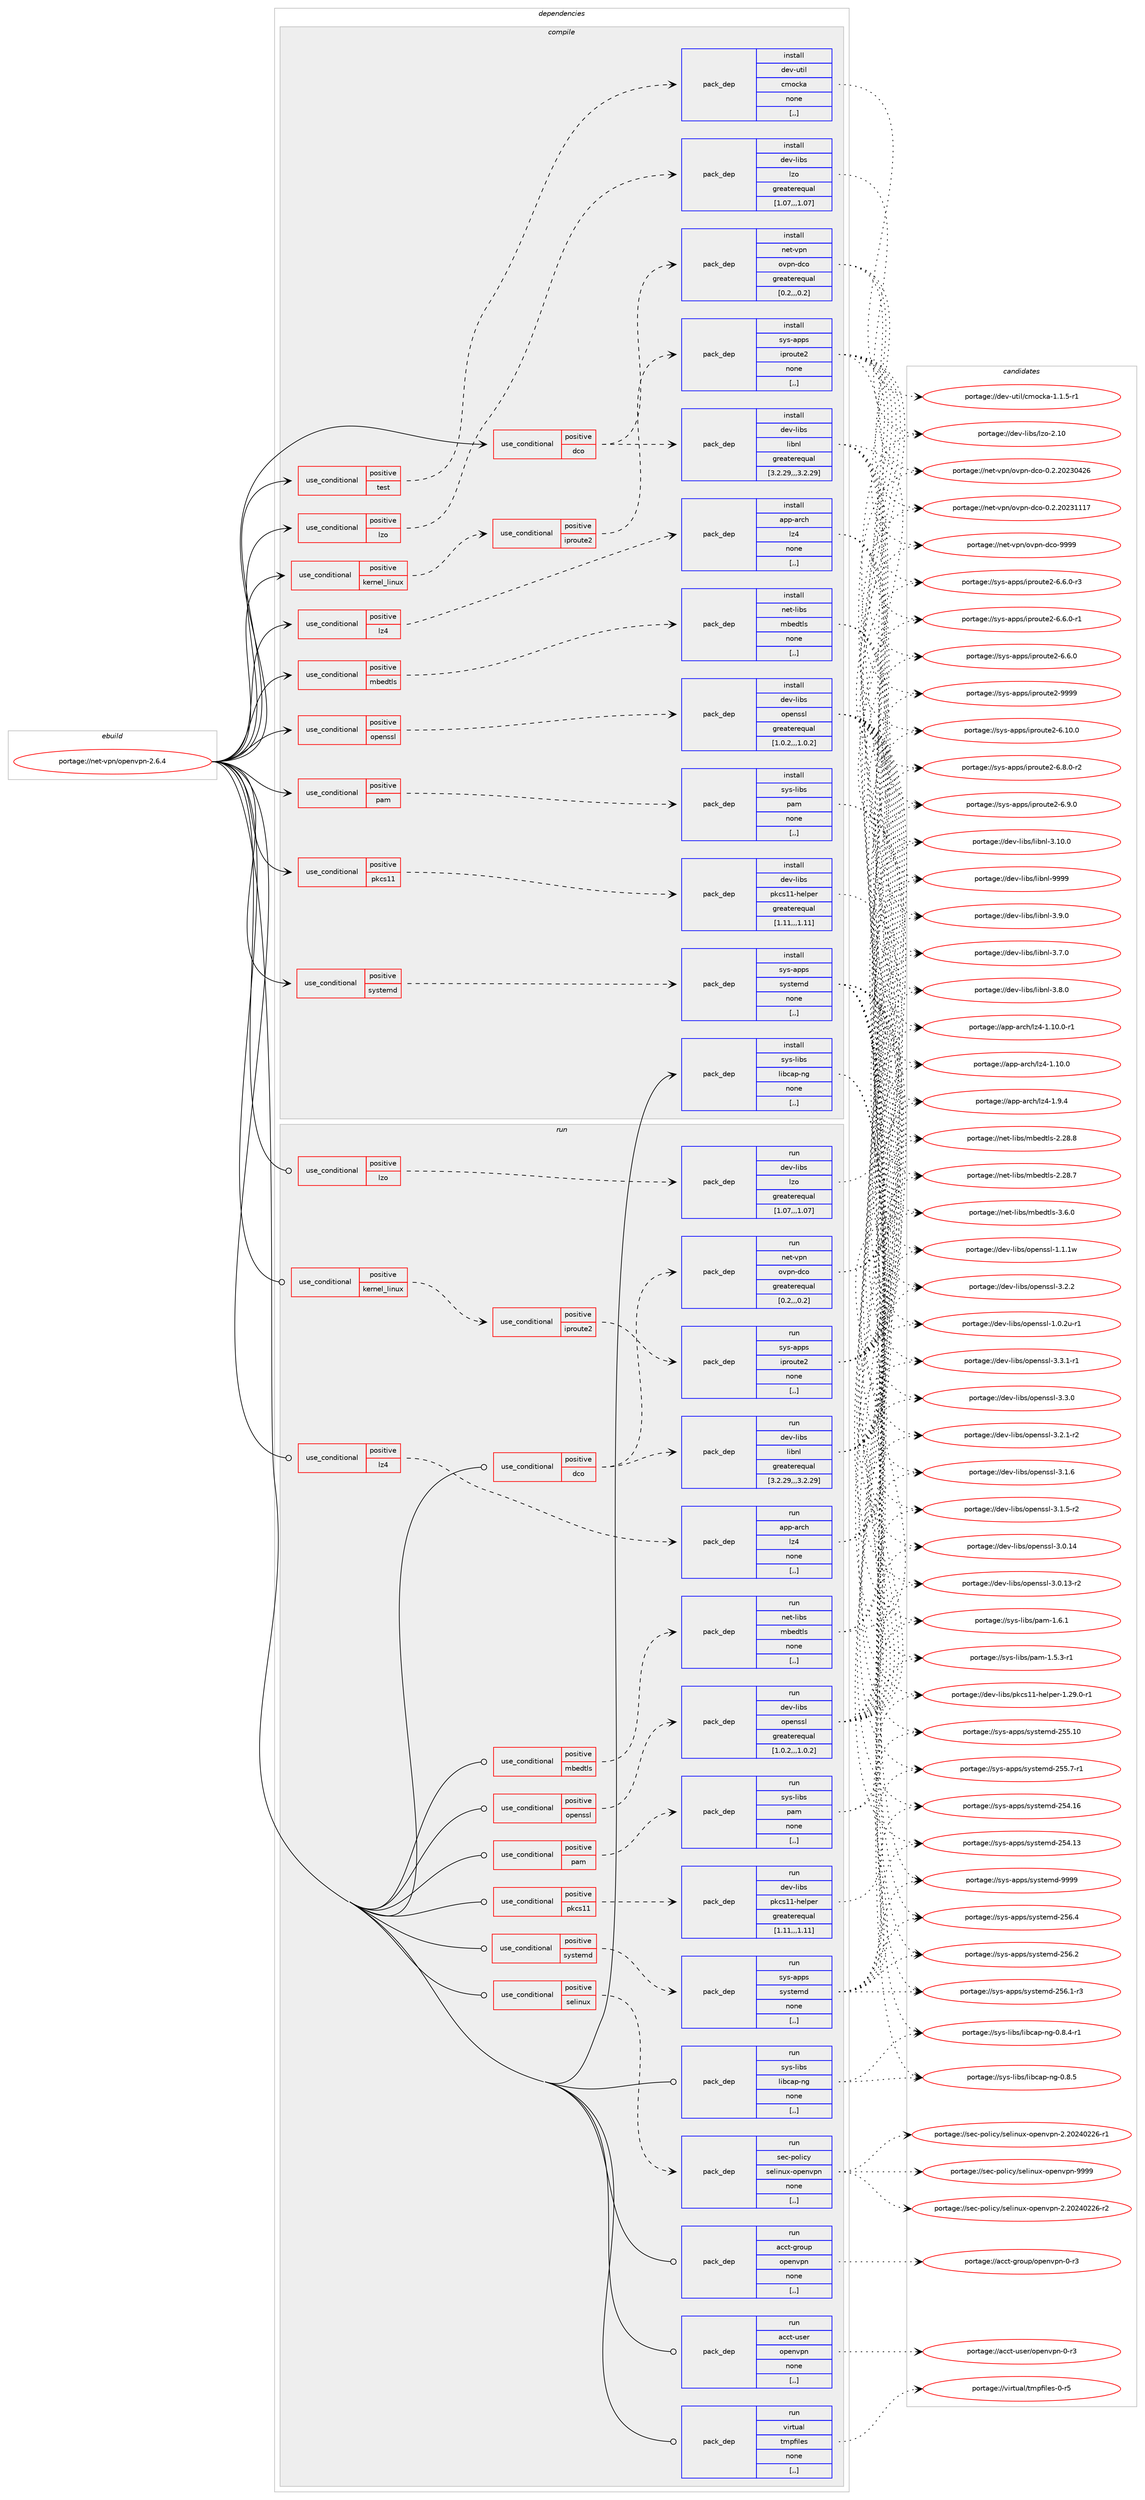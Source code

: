 digraph prolog {

# *************
# Graph options
# *************

newrank=true;
concentrate=true;
compound=true;
graph [rankdir=LR,fontname=Helvetica,fontsize=10,ranksep=1.5];#, ranksep=2.5, nodesep=0.2];
edge  [arrowhead=vee];
node  [fontname=Helvetica,fontsize=10];

# **********
# The ebuild
# **********

subgraph cluster_leftcol {
color=gray;
label=<<i>ebuild</i>>;
id [label="portage://net-vpn/openvpn-2.6.4", color=red, width=4, href="../net-vpn/openvpn-2.6.4.svg"];
}

# ****************
# The dependencies
# ****************

subgraph cluster_midcol {
color=gray;
label=<<i>dependencies</i>>;
subgraph cluster_compile {
fillcolor="#eeeeee";
style=filled;
label=<<i>compile</i>>;
subgraph cond102200 {
dependency386648 [label=<<TABLE BORDER="0" CELLBORDER="1" CELLSPACING="0" CELLPADDING="4"><TR><TD ROWSPAN="3" CELLPADDING="10">use_conditional</TD></TR><TR><TD>positive</TD></TR><TR><TD>dco</TD></TR></TABLE>>, shape=none, color=red];
subgraph pack281674 {
dependency386649 [label=<<TABLE BORDER="0" CELLBORDER="1" CELLSPACING="0" CELLPADDING="4" WIDTH="220"><TR><TD ROWSPAN="6" CELLPADDING="30">pack_dep</TD></TR><TR><TD WIDTH="110">install</TD></TR><TR><TD>net-vpn</TD></TR><TR><TD>ovpn-dco</TD></TR><TR><TD>greaterequal</TD></TR><TR><TD>[0.2,,,0.2]</TD></TR></TABLE>>, shape=none, color=blue];
}
dependency386648:e -> dependency386649:w [weight=20,style="dashed",arrowhead="vee"];
subgraph pack281675 {
dependency386650 [label=<<TABLE BORDER="0" CELLBORDER="1" CELLSPACING="0" CELLPADDING="4" WIDTH="220"><TR><TD ROWSPAN="6" CELLPADDING="30">pack_dep</TD></TR><TR><TD WIDTH="110">install</TD></TR><TR><TD>dev-libs</TD></TR><TR><TD>libnl</TD></TR><TR><TD>greaterequal</TD></TR><TR><TD>[3.2.29,,,3.2.29]</TD></TR></TABLE>>, shape=none, color=blue];
}
dependency386648:e -> dependency386650:w [weight=20,style="dashed",arrowhead="vee"];
}
id:e -> dependency386648:w [weight=20,style="solid",arrowhead="vee"];
subgraph cond102201 {
dependency386651 [label=<<TABLE BORDER="0" CELLBORDER="1" CELLSPACING="0" CELLPADDING="4"><TR><TD ROWSPAN="3" CELLPADDING="10">use_conditional</TD></TR><TR><TD>positive</TD></TR><TR><TD>kernel_linux</TD></TR></TABLE>>, shape=none, color=red];
subgraph cond102202 {
dependency386652 [label=<<TABLE BORDER="0" CELLBORDER="1" CELLSPACING="0" CELLPADDING="4"><TR><TD ROWSPAN="3" CELLPADDING="10">use_conditional</TD></TR><TR><TD>positive</TD></TR><TR><TD>iproute2</TD></TR></TABLE>>, shape=none, color=red];
subgraph pack281676 {
dependency386653 [label=<<TABLE BORDER="0" CELLBORDER="1" CELLSPACING="0" CELLPADDING="4" WIDTH="220"><TR><TD ROWSPAN="6" CELLPADDING="30">pack_dep</TD></TR><TR><TD WIDTH="110">install</TD></TR><TR><TD>sys-apps</TD></TR><TR><TD>iproute2</TD></TR><TR><TD>none</TD></TR><TR><TD>[,,]</TD></TR></TABLE>>, shape=none, color=blue];
}
dependency386652:e -> dependency386653:w [weight=20,style="dashed",arrowhead="vee"];
}
dependency386651:e -> dependency386652:w [weight=20,style="dashed",arrowhead="vee"];
}
id:e -> dependency386651:w [weight=20,style="solid",arrowhead="vee"];
subgraph cond102203 {
dependency386654 [label=<<TABLE BORDER="0" CELLBORDER="1" CELLSPACING="0" CELLPADDING="4"><TR><TD ROWSPAN="3" CELLPADDING="10">use_conditional</TD></TR><TR><TD>positive</TD></TR><TR><TD>lz4</TD></TR></TABLE>>, shape=none, color=red];
subgraph pack281677 {
dependency386655 [label=<<TABLE BORDER="0" CELLBORDER="1" CELLSPACING="0" CELLPADDING="4" WIDTH="220"><TR><TD ROWSPAN="6" CELLPADDING="30">pack_dep</TD></TR><TR><TD WIDTH="110">install</TD></TR><TR><TD>app-arch</TD></TR><TR><TD>lz4</TD></TR><TR><TD>none</TD></TR><TR><TD>[,,]</TD></TR></TABLE>>, shape=none, color=blue];
}
dependency386654:e -> dependency386655:w [weight=20,style="dashed",arrowhead="vee"];
}
id:e -> dependency386654:w [weight=20,style="solid",arrowhead="vee"];
subgraph cond102204 {
dependency386656 [label=<<TABLE BORDER="0" CELLBORDER="1" CELLSPACING="0" CELLPADDING="4"><TR><TD ROWSPAN="3" CELLPADDING="10">use_conditional</TD></TR><TR><TD>positive</TD></TR><TR><TD>lzo</TD></TR></TABLE>>, shape=none, color=red];
subgraph pack281678 {
dependency386657 [label=<<TABLE BORDER="0" CELLBORDER="1" CELLSPACING="0" CELLPADDING="4" WIDTH="220"><TR><TD ROWSPAN="6" CELLPADDING="30">pack_dep</TD></TR><TR><TD WIDTH="110">install</TD></TR><TR><TD>dev-libs</TD></TR><TR><TD>lzo</TD></TR><TR><TD>greaterequal</TD></TR><TR><TD>[1.07,,,1.07]</TD></TR></TABLE>>, shape=none, color=blue];
}
dependency386656:e -> dependency386657:w [weight=20,style="dashed",arrowhead="vee"];
}
id:e -> dependency386656:w [weight=20,style="solid",arrowhead="vee"];
subgraph cond102205 {
dependency386658 [label=<<TABLE BORDER="0" CELLBORDER="1" CELLSPACING="0" CELLPADDING="4"><TR><TD ROWSPAN="3" CELLPADDING="10">use_conditional</TD></TR><TR><TD>positive</TD></TR><TR><TD>mbedtls</TD></TR></TABLE>>, shape=none, color=red];
subgraph pack281679 {
dependency386659 [label=<<TABLE BORDER="0" CELLBORDER="1" CELLSPACING="0" CELLPADDING="4" WIDTH="220"><TR><TD ROWSPAN="6" CELLPADDING="30">pack_dep</TD></TR><TR><TD WIDTH="110">install</TD></TR><TR><TD>net-libs</TD></TR><TR><TD>mbedtls</TD></TR><TR><TD>none</TD></TR><TR><TD>[,,]</TD></TR></TABLE>>, shape=none, color=blue];
}
dependency386658:e -> dependency386659:w [weight=20,style="dashed",arrowhead="vee"];
}
id:e -> dependency386658:w [weight=20,style="solid",arrowhead="vee"];
subgraph cond102206 {
dependency386660 [label=<<TABLE BORDER="0" CELLBORDER="1" CELLSPACING="0" CELLPADDING="4"><TR><TD ROWSPAN="3" CELLPADDING="10">use_conditional</TD></TR><TR><TD>positive</TD></TR><TR><TD>openssl</TD></TR></TABLE>>, shape=none, color=red];
subgraph pack281680 {
dependency386661 [label=<<TABLE BORDER="0" CELLBORDER="1" CELLSPACING="0" CELLPADDING="4" WIDTH="220"><TR><TD ROWSPAN="6" CELLPADDING="30">pack_dep</TD></TR><TR><TD WIDTH="110">install</TD></TR><TR><TD>dev-libs</TD></TR><TR><TD>openssl</TD></TR><TR><TD>greaterequal</TD></TR><TR><TD>[1.0.2,,,1.0.2]</TD></TR></TABLE>>, shape=none, color=blue];
}
dependency386660:e -> dependency386661:w [weight=20,style="dashed",arrowhead="vee"];
}
id:e -> dependency386660:w [weight=20,style="solid",arrowhead="vee"];
subgraph cond102207 {
dependency386662 [label=<<TABLE BORDER="0" CELLBORDER="1" CELLSPACING="0" CELLPADDING="4"><TR><TD ROWSPAN="3" CELLPADDING="10">use_conditional</TD></TR><TR><TD>positive</TD></TR><TR><TD>pam</TD></TR></TABLE>>, shape=none, color=red];
subgraph pack281681 {
dependency386663 [label=<<TABLE BORDER="0" CELLBORDER="1" CELLSPACING="0" CELLPADDING="4" WIDTH="220"><TR><TD ROWSPAN="6" CELLPADDING="30">pack_dep</TD></TR><TR><TD WIDTH="110">install</TD></TR><TR><TD>sys-libs</TD></TR><TR><TD>pam</TD></TR><TR><TD>none</TD></TR><TR><TD>[,,]</TD></TR></TABLE>>, shape=none, color=blue];
}
dependency386662:e -> dependency386663:w [weight=20,style="dashed",arrowhead="vee"];
}
id:e -> dependency386662:w [weight=20,style="solid",arrowhead="vee"];
subgraph cond102208 {
dependency386664 [label=<<TABLE BORDER="0" CELLBORDER="1" CELLSPACING="0" CELLPADDING="4"><TR><TD ROWSPAN="3" CELLPADDING="10">use_conditional</TD></TR><TR><TD>positive</TD></TR><TR><TD>pkcs11</TD></TR></TABLE>>, shape=none, color=red];
subgraph pack281682 {
dependency386665 [label=<<TABLE BORDER="0" CELLBORDER="1" CELLSPACING="0" CELLPADDING="4" WIDTH="220"><TR><TD ROWSPAN="6" CELLPADDING="30">pack_dep</TD></TR><TR><TD WIDTH="110">install</TD></TR><TR><TD>dev-libs</TD></TR><TR><TD>pkcs11-helper</TD></TR><TR><TD>greaterequal</TD></TR><TR><TD>[1.11,,,1.11]</TD></TR></TABLE>>, shape=none, color=blue];
}
dependency386664:e -> dependency386665:w [weight=20,style="dashed",arrowhead="vee"];
}
id:e -> dependency386664:w [weight=20,style="solid",arrowhead="vee"];
subgraph cond102209 {
dependency386666 [label=<<TABLE BORDER="0" CELLBORDER="1" CELLSPACING="0" CELLPADDING="4"><TR><TD ROWSPAN="3" CELLPADDING="10">use_conditional</TD></TR><TR><TD>positive</TD></TR><TR><TD>systemd</TD></TR></TABLE>>, shape=none, color=red];
subgraph pack281683 {
dependency386667 [label=<<TABLE BORDER="0" CELLBORDER="1" CELLSPACING="0" CELLPADDING="4" WIDTH="220"><TR><TD ROWSPAN="6" CELLPADDING="30">pack_dep</TD></TR><TR><TD WIDTH="110">install</TD></TR><TR><TD>sys-apps</TD></TR><TR><TD>systemd</TD></TR><TR><TD>none</TD></TR><TR><TD>[,,]</TD></TR></TABLE>>, shape=none, color=blue];
}
dependency386666:e -> dependency386667:w [weight=20,style="dashed",arrowhead="vee"];
}
id:e -> dependency386666:w [weight=20,style="solid",arrowhead="vee"];
subgraph cond102210 {
dependency386668 [label=<<TABLE BORDER="0" CELLBORDER="1" CELLSPACING="0" CELLPADDING="4"><TR><TD ROWSPAN="3" CELLPADDING="10">use_conditional</TD></TR><TR><TD>positive</TD></TR><TR><TD>test</TD></TR></TABLE>>, shape=none, color=red];
subgraph pack281684 {
dependency386669 [label=<<TABLE BORDER="0" CELLBORDER="1" CELLSPACING="0" CELLPADDING="4" WIDTH="220"><TR><TD ROWSPAN="6" CELLPADDING="30">pack_dep</TD></TR><TR><TD WIDTH="110">install</TD></TR><TR><TD>dev-util</TD></TR><TR><TD>cmocka</TD></TR><TR><TD>none</TD></TR><TR><TD>[,,]</TD></TR></TABLE>>, shape=none, color=blue];
}
dependency386668:e -> dependency386669:w [weight=20,style="dashed",arrowhead="vee"];
}
id:e -> dependency386668:w [weight=20,style="solid",arrowhead="vee"];
subgraph pack281685 {
dependency386670 [label=<<TABLE BORDER="0" CELLBORDER="1" CELLSPACING="0" CELLPADDING="4" WIDTH="220"><TR><TD ROWSPAN="6" CELLPADDING="30">pack_dep</TD></TR><TR><TD WIDTH="110">install</TD></TR><TR><TD>sys-libs</TD></TR><TR><TD>libcap-ng</TD></TR><TR><TD>none</TD></TR><TR><TD>[,,]</TD></TR></TABLE>>, shape=none, color=blue];
}
id:e -> dependency386670:w [weight=20,style="solid",arrowhead="vee"];
}
subgraph cluster_compileandrun {
fillcolor="#eeeeee";
style=filled;
label=<<i>compile and run</i>>;
}
subgraph cluster_run {
fillcolor="#eeeeee";
style=filled;
label=<<i>run</i>>;
subgraph cond102211 {
dependency386671 [label=<<TABLE BORDER="0" CELLBORDER="1" CELLSPACING="0" CELLPADDING="4"><TR><TD ROWSPAN="3" CELLPADDING="10">use_conditional</TD></TR><TR><TD>positive</TD></TR><TR><TD>dco</TD></TR></TABLE>>, shape=none, color=red];
subgraph pack281686 {
dependency386672 [label=<<TABLE BORDER="0" CELLBORDER="1" CELLSPACING="0" CELLPADDING="4" WIDTH="220"><TR><TD ROWSPAN="6" CELLPADDING="30">pack_dep</TD></TR><TR><TD WIDTH="110">run</TD></TR><TR><TD>net-vpn</TD></TR><TR><TD>ovpn-dco</TD></TR><TR><TD>greaterequal</TD></TR><TR><TD>[0.2,,,0.2]</TD></TR></TABLE>>, shape=none, color=blue];
}
dependency386671:e -> dependency386672:w [weight=20,style="dashed",arrowhead="vee"];
subgraph pack281687 {
dependency386673 [label=<<TABLE BORDER="0" CELLBORDER="1" CELLSPACING="0" CELLPADDING="4" WIDTH="220"><TR><TD ROWSPAN="6" CELLPADDING="30">pack_dep</TD></TR><TR><TD WIDTH="110">run</TD></TR><TR><TD>dev-libs</TD></TR><TR><TD>libnl</TD></TR><TR><TD>greaterequal</TD></TR><TR><TD>[3.2.29,,,3.2.29]</TD></TR></TABLE>>, shape=none, color=blue];
}
dependency386671:e -> dependency386673:w [weight=20,style="dashed",arrowhead="vee"];
}
id:e -> dependency386671:w [weight=20,style="solid",arrowhead="odot"];
subgraph cond102212 {
dependency386674 [label=<<TABLE BORDER="0" CELLBORDER="1" CELLSPACING="0" CELLPADDING="4"><TR><TD ROWSPAN="3" CELLPADDING="10">use_conditional</TD></TR><TR><TD>positive</TD></TR><TR><TD>kernel_linux</TD></TR></TABLE>>, shape=none, color=red];
subgraph cond102213 {
dependency386675 [label=<<TABLE BORDER="0" CELLBORDER="1" CELLSPACING="0" CELLPADDING="4"><TR><TD ROWSPAN="3" CELLPADDING="10">use_conditional</TD></TR><TR><TD>positive</TD></TR><TR><TD>iproute2</TD></TR></TABLE>>, shape=none, color=red];
subgraph pack281688 {
dependency386676 [label=<<TABLE BORDER="0" CELLBORDER="1" CELLSPACING="0" CELLPADDING="4" WIDTH="220"><TR><TD ROWSPAN="6" CELLPADDING="30">pack_dep</TD></TR><TR><TD WIDTH="110">run</TD></TR><TR><TD>sys-apps</TD></TR><TR><TD>iproute2</TD></TR><TR><TD>none</TD></TR><TR><TD>[,,]</TD></TR></TABLE>>, shape=none, color=blue];
}
dependency386675:e -> dependency386676:w [weight=20,style="dashed",arrowhead="vee"];
}
dependency386674:e -> dependency386675:w [weight=20,style="dashed",arrowhead="vee"];
}
id:e -> dependency386674:w [weight=20,style="solid",arrowhead="odot"];
subgraph cond102214 {
dependency386677 [label=<<TABLE BORDER="0" CELLBORDER="1" CELLSPACING="0" CELLPADDING="4"><TR><TD ROWSPAN="3" CELLPADDING="10">use_conditional</TD></TR><TR><TD>positive</TD></TR><TR><TD>lz4</TD></TR></TABLE>>, shape=none, color=red];
subgraph pack281689 {
dependency386678 [label=<<TABLE BORDER="0" CELLBORDER="1" CELLSPACING="0" CELLPADDING="4" WIDTH="220"><TR><TD ROWSPAN="6" CELLPADDING="30">pack_dep</TD></TR><TR><TD WIDTH="110">run</TD></TR><TR><TD>app-arch</TD></TR><TR><TD>lz4</TD></TR><TR><TD>none</TD></TR><TR><TD>[,,]</TD></TR></TABLE>>, shape=none, color=blue];
}
dependency386677:e -> dependency386678:w [weight=20,style="dashed",arrowhead="vee"];
}
id:e -> dependency386677:w [weight=20,style="solid",arrowhead="odot"];
subgraph cond102215 {
dependency386679 [label=<<TABLE BORDER="0" CELLBORDER="1" CELLSPACING="0" CELLPADDING="4"><TR><TD ROWSPAN="3" CELLPADDING="10">use_conditional</TD></TR><TR><TD>positive</TD></TR><TR><TD>lzo</TD></TR></TABLE>>, shape=none, color=red];
subgraph pack281690 {
dependency386680 [label=<<TABLE BORDER="0" CELLBORDER="1" CELLSPACING="0" CELLPADDING="4" WIDTH="220"><TR><TD ROWSPAN="6" CELLPADDING="30">pack_dep</TD></TR><TR><TD WIDTH="110">run</TD></TR><TR><TD>dev-libs</TD></TR><TR><TD>lzo</TD></TR><TR><TD>greaterequal</TD></TR><TR><TD>[1.07,,,1.07]</TD></TR></TABLE>>, shape=none, color=blue];
}
dependency386679:e -> dependency386680:w [weight=20,style="dashed",arrowhead="vee"];
}
id:e -> dependency386679:w [weight=20,style="solid",arrowhead="odot"];
subgraph cond102216 {
dependency386681 [label=<<TABLE BORDER="0" CELLBORDER="1" CELLSPACING="0" CELLPADDING="4"><TR><TD ROWSPAN="3" CELLPADDING="10">use_conditional</TD></TR><TR><TD>positive</TD></TR><TR><TD>mbedtls</TD></TR></TABLE>>, shape=none, color=red];
subgraph pack281691 {
dependency386682 [label=<<TABLE BORDER="0" CELLBORDER="1" CELLSPACING="0" CELLPADDING="4" WIDTH="220"><TR><TD ROWSPAN="6" CELLPADDING="30">pack_dep</TD></TR><TR><TD WIDTH="110">run</TD></TR><TR><TD>net-libs</TD></TR><TR><TD>mbedtls</TD></TR><TR><TD>none</TD></TR><TR><TD>[,,]</TD></TR></TABLE>>, shape=none, color=blue];
}
dependency386681:e -> dependency386682:w [weight=20,style="dashed",arrowhead="vee"];
}
id:e -> dependency386681:w [weight=20,style="solid",arrowhead="odot"];
subgraph cond102217 {
dependency386683 [label=<<TABLE BORDER="0" CELLBORDER="1" CELLSPACING="0" CELLPADDING="4"><TR><TD ROWSPAN="3" CELLPADDING="10">use_conditional</TD></TR><TR><TD>positive</TD></TR><TR><TD>openssl</TD></TR></TABLE>>, shape=none, color=red];
subgraph pack281692 {
dependency386684 [label=<<TABLE BORDER="0" CELLBORDER="1" CELLSPACING="0" CELLPADDING="4" WIDTH="220"><TR><TD ROWSPAN="6" CELLPADDING="30">pack_dep</TD></TR><TR><TD WIDTH="110">run</TD></TR><TR><TD>dev-libs</TD></TR><TR><TD>openssl</TD></TR><TR><TD>greaterequal</TD></TR><TR><TD>[1.0.2,,,1.0.2]</TD></TR></TABLE>>, shape=none, color=blue];
}
dependency386683:e -> dependency386684:w [weight=20,style="dashed",arrowhead="vee"];
}
id:e -> dependency386683:w [weight=20,style="solid",arrowhead="odot"];
subgraph cond102218 {
dependency386685 [label=<<TABLE BORDER="0" CELLBORDER="1" CELLSPACING="0" CELLPADDING="4"><TR><TD ROWSPAN="3" CELLPADDING="10">use_conditional</TD></TR><TR><TD>positive</TD></TR><TR><TD>pam</TD></TR></TABLE>>, shape=none, color=red];
subgraph pack281693 {
dependency386686 [label=<<TABLE BORDER="0" CELLBORDER="1" CELLSPACING="0" CELLPADDING="4" WIDTH="220"><TR><TD ROWSPAN="6" CELLPADDING="30">pack_dep</TD></TR><TR><TD WIDTH="110">run</TD></TR><TR><TD>sys-libs</TD></TR><TR><TD>pam</TD></TR><TR><TD>none</TD></TR><TR><TD>[,,]</TD></TR></TABLE>>, shape=none, color=blue];
}
dependency386685:e -> dependency386686:w [weight=20,style="dashed",arrowhead="vee"];
}
id:e -> dependency386685:w [weight=20,style="solid",arrowhead="odot"];
subgraph cond102219 {
dependency386687 [label=<<TABLE BORDER="0" CELLBORDER="1" CELLSPACING="0" CELLPADDING="4"><TR><TD ROWSPAN="3" CELLPADDING="10">use_conditional</TD></TR><TR><TD>positive</TD></TR><TR><TD>pkcs11</TD></TR></TABLE>>, shape=none, color=red];
subgraph pack281694 {
dependency386688 [label=<<TABLE BORDER="0" CELLBORDER="1" CELLSPACING="0" CELLPADDING="4" WIDTH="220"><TR><TD ROWSPAN="6" CELLPADDING="30">pack_dep</TD></TR><TR><TD WIDTH="110">run</TD></TR><TR><TD>dev-libs</TD></TR><TR><TD>pkcs11-helper</TD></TR><TR><TD>greaterequal</TD></TR><TR><TD>[1.11,,,1.11]</TD></TR></TABLE>>, shape=none, color=blue];
}
dependency386687:e -> dependency386688:w [weight=20,style="dashed",arrowhead="vee"];
}
id:e -> dependency386687:w [weight=20,style="solid",arrowhead="odot"];
subgraph cond102220 {
dependency386689 [label=<<TABLE BORDER="0" CELLBORDER="1" CELLSPACING="0" CELLPADDING="4"><TR><TD ROWSPAN="3" CELLPADDING="10">use_conditional</TD></TR><TR><TD>positive</TD></TR><TR><TD>selinux</TD></TR></TABLE>>, shape=none, color=red];
subgraph pack281695 {
dependency386690 [label=<<TABLE BORDER="0" CELLBORDER="1" CELLSPACING="0" CELLPADDING="4" WIDTH="220"><TR><TD ROWSPAN="6" CELLPADDING="30">pack_dep</TD></TR><TR><TD WIDTH="110">run</TD></TR><TR><TD>sec-policy</TD></TR><TR><TD>selinux-openvpn</TD></TR><TR><TD>none</TD></TR><TR><TD>[,,]</TD></TR></TABLE>>, shape=none, color=blue];
}
dependency386689:e -> dependency386690:w [weight=20,style="dashed",arrowhead="vee"];
}
id:e -> dependency386689:w [weight=20,style="solid",arrowhead="odot"];
subgraph cond102221 {
dependency386691 [label=<<TABLE BORDER="0" CELLBORDER="1" CELLSPACING="0" CELLPADDING="4"><TR><TD ROWSPAN="3" CELLPADDING="10">use_conditional</TD></TR><TR><TD>positive</TD></TR><TR><TD>systemd</TD></TR></TABLE>>, shape=none, color=red];
subgraph pack281696 {
dependency386692 [label=<<TABLE BORDER="0" CELLBORDER="1" CELLSPACING="0" CELLPADDING="4" WIDTH="220"><TR><TD ROWSPAN="6" CELLPADDING="30">pack_dep</TD></TR><TR><TD WIDTH="110">run</TD></TR><TR><TD>sys-apps</TD></TR><TR><TD>systemd</TD></TR><TR><TD>none</TD></TR><TR><TD>[,,]</TD></TR></TABLE>>, shape=none, color=blue];
}
dependency386691:e -> dependency386692:w [weight=20,style="dashed",arrowhead="vee"];
}
id:e -> dependency386691:w [weight=20,style="solid",arrowhead="odot"];
subgraph pack281697 {
dependency386693 [label=<<TABLE BORDER="0" CELLBORDER="1" CELLSPACING="0" CELLPADDING="4" WIDTH="220"><TR><TD ROWSPAN="6" CELLPADDING="30">pack_dep</TD></TR><TR><TD WIDTH="110">run</TD></TR><TR><TD>acct-group</TD></TR><TR><TD>openvpn</TD></TR><TR><TD>none</TD></TR><TR><TD>[,,]</TD></TR></TABLE>>, shape=none, color=blue];
}
id:e -> dependency386693:w [weight=20,style="solid",arrowhead="odot"];
subgraph pack281698 {
dependency386694 [label=<<TABLE BORDER="0" CELLBORDER="1" CELLSPACING="0" CELLPADDING="4" WIDTH="220"><TR><TD ROWSPAN="6" CELLPADDING="30">pack_dep</TD></TR><TR><TD WIDTH="110">run</TD></TR><TR><TD>acct-user</TD></TR><TR><TD>openvpn</TD></TR><TR><TD>none</TD></TR><TR><TD>[,,]</TD></TR></TABLE>>, shape=none, color=blue];
}
id:e -> dependency386694:w [weight=20,style="solid",arrowhead="odot"];
subgraph pack281699 {
dependency386695 [label=<<TABLE BORDER="0" CELLBORDER="1" CELLSPACING="0" CELLPADDING="4" WIDTH="220"><TR><TD ROWSPAN="6" CELLPADDING="30">pack_dep</TD></TR><TR><TD WIDTH="110">run</TD></TR><TR><TD>sys-libs</TD></TR><TR><TD>libcap-ng</TD></TR><TR><TD>none</TD></TR><TR><TD>[,,]</TD></TR></TABLE>>, shape=none, color=blue];
}
id:e -> dependency386695:w [weight=20,style="solid",arrowhead="odot"];
subgraph pack281700 {
dependency386696 [label=<<TABLE BORDER="0" CELLBORDER="1" CELLSPACING="0" CELLPADDING="4" WIDTH="220"><TR><TD ROWSPAN="6" CELLPADDING="30">pack_dep</TD></TR><TR><TD WIDTH="110">run</TD></TR><TR><TD>virtual</TD></TR><TR><TD>tmpfiles</TD></TR><TR><TD>none</TD></TR><TR><TD>[,,]</TD></TR></TABLE>>, shape=none, color=blue];
}
id:e -> dependency386696:w [weight=20,style="solid",arrowhead="odot"];
}
}

# **************
# The candidates
# **************

subgraph cluster_choices {
rank=same;
color=gray;
label=<<i>candidates</i>>;

subgraph choice281674 {
color=black;
nodesep=1;
choice110101116451181121104711111811211045100991114557575757 [label="portage://net-vpn/ovpn-dco-9999", color=red, width=4,href="../net-vpn/ovpn-dco-9999.svg"];
choice1101011164511811211047111118112110451009911145484650465048505149494955 [label="portage://net-vpn/ovpn-dco-0.2.20231117", color=red, width=4,href="../net-vpn/ovpn-dco-0.2.20231117.svg"];
choice1101011164511811211047111118112110451009911145484650465048505148525054 [label="portage://net-vpn/ovpn-dco-0.2.20230426", color=red, width=4,href="../net-vpn/ovpn-dco-0.2.20230426.svg"];
dependency386649:e -> choice110101116451181121104711111811211045100991114557575757:w [style=dotted,weight="100"];
dependency386649:e -> choice1101011164511811211047111118112110451009911145484650465048505149494955:w [style=dotted,weight="100"];
dependency386649:e -> choice1101011164511811211047111118112110451009911145484650465048505148525054:w [style=dotted,weight="100"];
}
subgraph choice281675 {
color=black;
nodesep=1;
choice100101118451081059811547108105981101084557575757 [label="portage://dev-libs/libnl-9999", color=red, width=4,href="../dev-libs/libnl-9999.svg"];
choice1001011184510810598115471081059811010845514649484648 [label="portage://dev-libs/libnl-3.10.0", color=red, width=4,href="../dev-libs/libnl-3.10.0.svg"];
choice10010111845108105981154710810598110108455146574648 [label="portage://dev-libs/libnl-3.9.0", color=red, width=4,href="../dev-libs/libnl-3.9.0.svg"];
choice10010111845108105981154710810598110108455146564648 [label="portage://dev-libs/libnl-3.8.0", color=red, width=4,href="../dev-libs/libnl-3.8.0.svg"];
choice10010111845108105981154710810598110108455146554648 [label="portage://dev-libs/libnl-3.7.0", color=red, width=4,href="../dev-libs/libnl-3.7.0.svg"];
dependency386650:e -> choice100101118451081059811547108105981101084557575757:w [style=dotted,weight="100"];
dependency386650:e -> choice1001011184510810598115471081059811010845514649484648:w [style=dotted,weight="100"];
dependency386650:e -> choice10010111845108105981154710810598110108455146574648:w [style=dotted,weight="100"];
dependency386650:e -> choice10010111845108105981154710810598110108455146564648:w [style=dotted,weight="100"];
dependency386650:e -> choice10010111845108105981154710810598110108455146554648:w [style=dotted,weight="100"];
}
subgraph choice281676 {
color=black;
nodesep=1;
choice115121115459711211211547105112114111117116101504557575757 [label="portage://sys-apps/iproute2-9999", color=red, width=4,href="../sys-apps/iproute2-9999.svg"];
choice1151211154597112112115471051121141111171161015045544649484648 [label="portage://sys-apps/iproute2-6.10.0", color=red, width=4,href="../sys-apps/iproute2-6.10.0.svg"];
choice11512111545971121121154710511211411111711610150455446574648 [label="portage://sys-apps/iproute2-6.9.0", color=red, width=4,href="../sys-apps/iproute2-6.9.0.svg"];
choice115121115459711211211547105112114111117116101504554465646484511450 [label="portage://sys-apps/iproute2-6.8.0-r2", color=red, width=4,href="../sys-apps/iproute2-6.8.0-r2.svg"];
choice115121115459711211211547105112114111117116101504554465446484511451 [label="portage://sys-apps/iproute2-6.6.0-r3", color=red, width=4,href="../sys-apps/iproute2-6.6.0-r3.svg"];
choice115121115459711211211547105112114111117116101504554465446484511449 [label="portage://sys-apps/iproute2-6.6.0-r1", color=red, width=4,href="../sys-apps/iproute2-6.6.0-r1.svg"];
choice11512111545971121121154710511211411111711610150455446544648 [label="portage://sys-apps/iproute2-6.6.0", color=red, width=4,href="../sys-apps/iproute2-6.6.0.svg"];
dependency386653:e -> choice115121115459711211211547105112114111117116101504557575757:w [style=dotted,weight="100"];
dependency386653:e -> choice1151211154597112112115471051121141111171161015045544649484648:w [style=dotted,weight="100"];
dependency386653:e -> choice11512111545971121121154710511211411111711610150455446574648:w [style=dotted,weight="100"];
dependency386653:e -> choice115121115459711211211547105112114111117116101504554465646484511450:w [style=dotted,weight="100"];
dependency386653:e -> choice115121115459711211211547105112114111117116101504554465446484511451:w [style=dotted,weight="100"];
dependency386653:e -> choice115121115459711211211547105112114111117116101504554465446484511449:w [style=dotted,weight="100"];
dependency386653:e -> choice11512111545971121121154710511211411111711610150455446544648:w [style=dotted,weight="100"];
}
subgraph choice281677 {
color=black;
nodesep=1;
choice971121124597114991044710812252454946494846484511449 [label="portage://app-arch/lz4-1.10.0-r1", color=red, width=4,href="../app-arch/lz4-1.10.0-r1.svg"];
choice97112112459711499104471081225245494649484648 [label="portage://app-arch/lz4-1.10.0", color=red, width=4,href="../app-arch/lz4-1.10.0.svg"];
choice971121124597114991044710812252454946574652 [label="portage://app-arch/lz4-1.9.4", color=red, width=4,href="../app-arch/lz4-1.9.4.svg"];
dependency386655:e -> choice971121124597114991044710812252454946494846484511449:w [style=dotted,weight="100"];
dependency386655:e -> choice97112112459711499104471081225245494649484648:w [style=dotted,weight="100"];
dependency386655:e -> choice971121124597114991044710812252454946574652:w [style=dotted,weight="100"];
}
subgraph choice281678 {
color=black;
nodesep=1;
choice1001011184510810598115471081221114550464948 [label="portage://dev-libs/lzo-2.10", color=red, width=4,href="../dev-libs/lzo-2.10.svg"];
dependency386657:e -> choice1001011184510810598115471081221114550464948:w [style=dotted,weight="100"];
}
subgraph choice281679 {
color=black;
nodesep=1;
choice11010111645108105981154710998101100116108115455146544648 [label="portage://net-libs/mbedtls-3.6.0", color=red, width=4,href="../net-libs/mbedtls-3.6.0.svg"];
choice1101011164510810598115471099810110011610811545504650564656 [label="portage://net-libs/mbedtls-2.28.8", color=red, width=4,href="../net-libs/mbedtls-2.28.8.svg"];
choice1101011164510810598115471099810110011610811545504650564655 [label="portage://net-libs/mbedtls-2.28.7", color=red, width=4,href="../net-libs/mbedtls-2.28.7.svg"];
dependency386659:e -> choice11010111645108105981154710998101100116108115455146544648:w [style=dotted,weight="100"];
dependency386659:e -> choice1101011164510810598115471099810110011610811545504650564656:w [style=dotted,weight="100"];
dependency386659:e -> choice1101011164510810598115471099810110011610811545504650564655:w [style=dotted,weight="100"];
}
subgraph choice281680 {
color=black;
nodesep=1;
choice1001011184510810598115471111121011101151151084551465146494511449 [label="portage://dev-libs/openssl-3.3.1-r1", color=red, width=4,href="../dev-libs/openssl-3.3.1-r1.svg"];
choice100101118451081059811547111112101110115115108455146514648 [label="portage://dev-libs/openssl-3.3.0", color=red, width=4,href="../dev-libs/openssl-3.3.0.svg"];
choice100101118451081059811547111112101110115115108455146504650 [label="portage://dev-libs/openssl-3.2.2", color=red, width=4,href="../dev-libs/openssl-3.2.2.svg"];
choice1001011184510810598115471111121011101151151084551465046494511450 [label="portage://dev-libs/openssl-3.2.1-r2", color=red, width=4,href="../dev-libs/openssl-3.2.1-r2.svg"];
choice100101118451081059811547111112101110115115108455146494654 [label="portage://dev-libs/openssl-3.1.6", color=red, width=4,href="../dev-libs/openssl-3.1.6.svg"];
choice1001011184510810598115471111121011101151151084551464946534511450 [label="portage://dev-libs/openssl-3.1.5-r2", color=red, width=4,href="../dev-libs/openssl-3.1.5-r2.svg"];
choice10010111845108105981154711111210111011511510845514648464952 [label="portage://dev-libs/openssl-3.0.14", color=red, width=4,href="../dev-libs/openssl-3.0.14.svg"];
choice100101118451081059811547111112101110115115108455146484649514511450 [label="portage://dev-libs/openssl-3.0.13-r2", color=red, width=4,href="../dev-libs/openssl-3.0.13-r2.svg"];
choice100101118451081059811547111112101110115115108454946494649119 [label="portage://dev-libs/openssl-1.1.1w", color=red, width=4,href="../dev-libs/openssl-1.1.1w.svg"];
choice1001011184510810598115471111121011101151151084549464846501174511449 [label="portage://dev-libs/openssl-1.0.2u-r1", color=red, width=4,href="../dev-libs/openssl-1.0.2u-r1.svg"];
dependency386661:e -> choice1001011184510810598115471111121011101151151084551465146494511449:w [style=dotted,weight="100"];
dependency386661:e -> choice100101118451081059811547111112101110115115108455146514648:w [style=dotted,weight="100"];
dependency386661:e -> choice100101118451081059811547111112101110115115108455146504650:w [style=dotted,weight="100"];
dependency386661:e -> choice1001011184510810598115471111121011101151151084551465046494511450:w [style=dotted,weight="100"];
dependency386661:e -> choice100101118451081059811547111112101110115115108455146494654:w [style=dotted,weight="100"];
dependency386661:e -> choice1001011184510810598115471111121011101151151084551464946534511450:w [style=dotted,weight="100"];
dependency386661:e -> choice10010111845108105981154711111210111011511510845514648464952:w [style=dotted,weight="100"];
dependency386661:e -> choice100101118451081059811547111112101110115115108455146484649514511450:w [style=dotted,weight="100"];
dependency386661:e -> choice100101118451081059811547111112101110115115108454946494649119:w [style=dotted,weight="100"];
dependency386661:e -> choice1001011184510810598115471111121011101151151084549464846501174511449:w [style=dotted,weight="100"];
}
subgraph choice281681 {
color=black;
nodesep=1;
choice11512111545108105981154711297109454946544649 [label="portage://sys-libs/pam-1.6.1", color=red, width=4,href="../sys-libs/pam-1.6.1.svg"];
choice115121115451081059811547112971094549465346514511449 [label="portage://sys-libs/pam-1.5.3-r1", color=red, width=4,href="../sys-libs/pam-1.5.3-r1.svg"];
dependency386663:e -> choice11512111545108105981154711297109454946544649:w [style=dotted,weight="100"];
dependency386663:e -> choice115121115451081059811547112971094549465346514511449:w [style=dotted,weight="100"];
}
subgraph choice281682 {
color=black;
nodesep=1;
choice10010111845108105981154711210799115494945104101108112101114454946505746484511449 [label="portage://dev-libs/pkcs11-helper-1.29.0-r1", color=red, width=4,href="../dev-libs/pkcs11-helper-1.29.0-r1.svg"];
dependency386665:e -> choice10010111845108105981154711210799115494945104101108112101114454946505746484511449:w [style=dotted,weight="100"];
}
subgraph choice281683 {
color=black;
nodesep=1;
choice1151211154597112112115471151211151161011091004557575757 [label="portage://sys-apps/systemd-9999", color=red, width=4,href="../sys-apps/systemd-9999.svg"];
choice115121115459711211211547115121115116101109100455053544652 [label="portage://sys-apps/systemd-256.4", color=red, width=4,href="../sys-apps/systemd-256.4.svg"];
choice115121115459711211211547115121115116101109100455053544650 [label="portage://sys-apps/systemd-256.2", color=red, width=4,href="../sys-apps/systemd-256.2.svg"];
choice1151211154597112112115471151211151161011091004550535446494511451 [label="portage://sys-apps/systemd-256.1-r3", color=red, width=4,href="../sys-apps/systemd-256.1-r3.svg"];
choice11512111545971121121154711512111511610110910045505353464948 [label="portage://sys-apps/systemd-255.10", color=red, width=4,href="../sys-apps/systemd-255.10.svg"];
choice1151211154597112112115471151211151161011091004550535346554511449 [label="portage://sys-apps/systemd-255.7-r1", color=red, width=4,href="../sys-apps/systemd-255.7-r1.svg"];
choice11512111545971121121154711512111511610110910045505352464954 [label="portage://sys-apps/systemd-254.16", color=red, width=4,href="../sys-apps/systemd-254.16.svg"];
choice11512111545971121121154711512111511610110910045505352464951 [label="portage://sys-apps/systemd-254.13", color=red, width=4,href="../sys-apps/systemd-254.13.svg"];
dependency386667:e -> choice1151211154597112112115471151211151161011091004557575757:w [style=dotted,weight="100"];
dependency386667:e -> choice115121115459711211211547115121115116101109100455053544652:w [style=dotted,weight="100"];
dependency386667:e -> choice115121115459711211211547115121115116101109100455053544650:w [style=dotted,weight="100"];
dependency386667:e -> choice1151211154597112112115471151211151161011091004550535446494511451:w [style=dotted,weight="100"];
dependency386667:e -> choice11512111545971121121154711512111511610110910045505353464948:w [style=dotted,weight="100"];
dependency386667:e -> choice1151211154597112112115471151211151161011091004550535346554511449:w [style=dotted,weight="100"];
dependency386667:e -> choice11512111545971121121154711512111511610110910045505352464954:w [style=dotted,weight="100"];
dependency386667:e -> choice11512111545971121121154711512111511610110910045505352464951:w [style=dotted,weight="100"];
}
subgraph choice281684 {
color=black;
nodesep=1;
choice10010111845117116105108479910911199107974549464946534511449 [label="portage://dev-util/cmocka-1.1.5-r1", color=red, width=4,href="../dev-util/cmocka-1.1.5-r1.svg"];
dependency386669:e -> choice10010111845117116105108479910911199107974549464946534511449:w [style=dotted,weight="100"];
}
subgraph choice281685 {
color=black;
nodesep=1;
choice11512111545108105981154710810598999711245110103454846564653 [label="portage://sys-libs/libcap-ng-0.8.5", color=red, width=4,href="../sys-libs/libcap-ng-0.8.5.svg"];
choice115121115451081059811547108105989997112451101034548465646524511449 [label="portage://sys-libs/libcap-ng-0.8.4-r1", color=red, width=4,href="../sys-libs/libcap-ng-0.8.4-r1.svg"];
dependency386670:e -> choice11512111545108105981154710810598999711245110103454846564653:w [style=dotted,weight="100"];
dependency386670:e -> choice115121115451081059811547108105989997112451101034548465646524511449:w [style=dotted,weight="100"];
}
subgraph choice281686 {
color=black;
nodesep=1;
choice110101116451181121104711111811211045100991114557575757 [label="portage://net-vpn/ovpn-dco-9999", color=red, width=4,href="../net-vpn/ovpn-dco-9999.svg"];
choice1101011164511811211047111118112110451009911145484650465048505149494955 [label="portage://net-vpn/ovpn-dco-0.2.20231117", color=red, width=4,href="../net-vpn/ovpn-dco-0.2.20231117.svg"];
choice1101011164511811211047111118112110451009911145484650465048505148525054 [label="portage://net-vpn/ovpn-dco-0.2.20230426", color=red, width=4,href="../net-vpn/ovpn-dco-0.2.20230426.svg"];
dependency386672:e -> choice110101116451181121104711111811211045100991114557575757:w [style=dotted,weight="100"];
dependency386672:e -> choice1101011164511811211047111118112110451009911145484650465048505149494955:w [style=dotted,weight="100"];
dependency386672:e -> choice1101011164511811211047111118112110451009911145484650465048505148525054:w [style=dotted,weight="100"];
}
subgraph choice281687 {
color=black;
nodesep=1;
choice100101118451081059811547108105981101084557575757 [label="portage://dev-libs/libnl-9999", color=red, width=4,href="../dev-libs/libnl-9999.svg"];
choice1001011184510810598115471081059811010845514649484648 [label="portage://dev-libs/libnl-3.10.0", color=red, width=4,href="../dev-libs/libnl-3.10.0.svg"];
choice10010111845108105981154710810598110108455146574648 [label="portage://dev-libs/libnl-3.9.0", color=red, width=4,href="../dev-libs/libnl-3.9.0.svg"];
choice10010111845108105981154710810598110108455146564648 [label="portage://dev-libs/libnl-3.8.0", color=red, width=4,href="../dev-libs/libnl-3.8.0.svg"];
choice10010111845108105981154710810598110108455146554648 [label="portage://dev-libs/libnl-3.7.0", color=red, width=4,href="../dev-libs/libnl-3.7.0.svg"];
dependency386673:e -> choice100101118451081059811547108105981101084557575757:w [style=dotted,weight="100"];
dependency386673:e -> choice1001011184510810598115471081059811010845514649484648:w [style=dotted,weight="100"];
dependency386673:e -> choice10010111845108105981154710810598110108455146574648:w [style=dotted,weight="100"];
dependency386673:e -> choice10010111845108105981154710810598110108455146564648:w [style=dotted,weight="100"];
dependency386673:e -> choice10010111845108105981154710810598110108455146554648:w [style=dotted,weight="100"];
}
subgraph choice281688 {
color=black;
nodesep=1;
choice115121115459711211211547105112114111117116101504557575757 [label="portage://sys-apps/iproute2-9999", color=red, width=4,href="../sys-apps/iproute2-9999.svg"];
choice1151211154597112112115471051121141111171161015045544649484648 [label="portage://sys-apps/iproute2-6.10.0", color=red, width=4,href="../sys-apps/iproute2-6.10.0.svg"];
choice11512111545971121121154710511211411111711610150455446574648 [label="portage://sys-apps/iproute2-6.9.0", color=red, width=4,href="../sys-apps/iproute2-6.9.0.svg"];
choice115121115459711211211547105112114111117116101504554465646484511450 [label="portage://sys-apps/iproute2-6.8.0-r2", color=red, width=4,href="../sys-apps/iproute2-6.8.0-r2.svg"];
choice115121115459711211211547105112114111117116101504554465446484511451 [label="portage://sys-apps/iproute2-6.6.0-r3", color=red, width=4,href="../sys-apps/iproute2-6.6.0-r3.svg"];
choice115121115459711211211547105112114111117116101504554465446484511449 [label="portage://sys-apps/iproute2-6.6.0-r1", color=red, width=4,href="../sys-apps/iproute2-6.6.0-r1.svg"];
choice11512111545971121121154710511211411111711610150455446544648 [label="portage://sys-apps/iproute2-6.6.0", color=red, width=4,href="../sys-apps/iproute2-6.6.0.svg"];
dependency386676:e -> choice115121115459711211211547105112114111117116101504557575757:w [style=dotted,weight="100"];
dependency386676:e -> choice1151211154597112112115471051121141111171161015045544649484648:w [style=dotted,weight="100"];
dependency386676:e -> choice11512111545971121121154710511211411111711610150455446574648:w [style=dotted,weight="100"];
dependency386676:e -> choice115121115459711211211547105112114111117116101504554465646484511450:w [style=dotted,weight="100"];
dependency386676:e -> choice115121115459711211211547105112114111117116101504554465446484511451:w [style=dotted,weight="100"];
dependency386676:e -> choice115121115459711211211547105112114111117116101504554465446484511449:w [style=dotted,weight="100"];
dependency386676:e -> choice11512111545971121121154710511211411111711610150455446544648:w [style=dotted,weight="100"];
}
subgraph choice281689 {
color=black;
nodesep=1;
choice971121124597114991044710812252454946494846484511449 [label="portage://app-arch/lz4-1.10.0-r1", color=red, width=4,href="../app-arch/lz4-1.10.0-r1.svg"];
choice97112112459711499104471081225245494649484648 [label="portage://app-arch/lz4-1.10.0", color=red, width=4,href="../app-arch/lz4-1.10.0.svg"];
choice971121124597114991044710812252454946574652 [label="portage://app-arch/lz4-1.9.4", color=red, width=4,href="../app-arch/lz4-1.9.4.svg"];
dependency386678:e -> choice971121124597114991044710812252454946494846484511449:w [style=dotted,weight="100"];
dependency386678:e -> choice97112112459711499104471081225245494649484648:w [style=dotted,weight="100"];
dependency386678:e -> choice971121124597114991044710812252454946574652:w [style=dotted,weight="100"];
}
subgraph choice281690 {
color=black;
nodesep=1;
choice1001011184510810598115471081221114550464948 [label="portage://dev-libs/lzo-2.10", color=red, width=4,href="../dev-libs/lzo-2.10.svg"];
dependency386680:e -> choice1001011184510810598115471081221114550464948:w [style=dotted,weight="100"];
}
subgraph choice281691 {
color=black;
nodesep=1;
choice11010111645108105981154710998101100116108115455146544648 [label="portage://net-libs/mbedtls-3.6.0", color=red, width=4,href="../net-libs/mbedtls-3.6.0.svg"];
choice1101011164510810598115471099810110011610811545504650564656 [label="portage://net-libs/mbedtls-2.28.8", color=red, width=4,href="../net-libs/mbedtls-2.28.8.svg"];
choice1101011164510810598115471099810110011610811545504650564655 [label="portage://net-libs/mbedtls-2.28.7", color=red, width=4,href="../net-libs/mbedtls-2.28.7.svg"];
dependency386682:e -> choice11010111645108105981154710998101100116108115455146544648:w [style=dotted,weight="100"];
dependency386682:e -> choice1101011164510810598115471099810110011610811545504650564656:w [style=dotted,weight="100"];
dependency386682:e -> choice1101011164510810598115471099810110011610811545504650564655:w [style=dotted,weight="100"];
}
subgraph choice281692 {
color=black;
nodesep=1;
choice1001011184510810598115471111121011101151151084551465146494511449 [label="portage://dev-libs/openssl-3.3.1-r1", color=red, width=4,href="../dev-libs/openssl-3.3.1-r1.svg"];
choice100101118451081059811547111112101110115115108455146514648 [label="portage://dev-libs/openssl-3.3.0", color=red, width=4,href="../dev-libs/openssl-3.3.0.svg"];
choice100101118451081059811547111112101110115115108455146504650 [label="portage://dev-libs/openssl-3.2.2", color=red, width=4,href="../dev-libs/openssl-3.2.2.svg"];
choice1001011184510810598115471111121011101151151084551465046494511450 [label="portage://dev-libs/openssl-3.2.1-r2", color=red, width=4,href="../dev-libs/openssl-3.2.1-r2.svg"];
choice100101118451081059811547111112101110115115108455146494654 [label="portage://dev-libs/openssl-3.1.6", color=red, width=4,href="../dev-libs/openssl-3.1.6.svg"];
choice1001011184510810598115471111121011101151151084551464946534511450 [label="portage://dev-libs/openssl-3.1.5-r2", color=red, width=4,href="../dev-libs/openssl-3.1.5-r2.svg"];
choice10010111845108105981154711111210111011511510845514648464952 [label="portage://dev-libs/openssl-3.0.14", color=red, width=4,href="../dev-libs/openssl-3.0.14.svg"];
choice100101118451081059811547111112101110115115108455146484649514511450 [label="portage://dev-libs/openssl-3.0.13-r2", color=red, width=4,href="../dev-libs/openssl-3.0.13-r2.svg"];
choice100101118451081059811547111112101110115115108454946494649119 [label="portage://dev-libs/openssl-1.1.1w", color=red, width=4,href="../dev-libs/openssl-1.1.1w.svg"];
choice1001011184510810598115471111121011101151151084549464846501174511449 [label="portage://dev-libs/openssl-1.0.2u-r1", color=red, width=4,href="../dev-libs/openssl-1.0.2u-r1.svg"];
dependency386684:e -> choice1001011184510810598115471111121011101151151084551465146494511449:w [style=dotted,weight="100"];
dependency386684:e -> choice100101118451081059811547111112101110115115108455146514648:w [style=dotted,weight="100"];
dependency386684:e -> choice100101118451081059811547111112101110115115108455146504650:w [style=dotted,weight="100"];
dependency386684:e -> choice1001011184510810598115471111121011101151151084551465046494511450:w [style=dotted,weight="100"];
dependency386684:e -> choice100101118451081059811547111112101110115115108455146494654:w [style=dotted,weight="100"];
dependency386684:e -> choice1001011184510810598115471111121011101151151084551464946534511450:w [style=dotted,weight="100"];
dependency386684:e -> choice10010111845108105981154711111210111011511510845514648464952:w [style=dotted,weight="100"];
dependency386684:e -> choice100101118451081059811547111112101110115115108455146484649514511450:w [style=dotted,weight="100"];
dependency386684:e -> choice100101118451081059811547111112101110115115108454946494649119:w [style=dotted,weight="100"];
dependency386684:e -> choice1001011184510810598115471111121011101151151084549464846501174511449:w [style=dotted,weight="100"];
}
subgraph choice281693 {
color=black;
nodesep=1;
choice11512111545108105981154711297109454946544649 [label="portage://sys-libs/pam-1.6.1", color=red, width=4,href="../sys-libs/pam-1.6.1.svg"];
choice115121115451081059811547112971094549465346514511449 [label="portage://sys-libs/pam-1.5.3-r1", color=red, width=4,href="../sys-libs/pam-1.5.3-r1.svg"];
dependency386686:e -> choice11512111545108105981154711297109454946544649:w [style=dotted,weight="100"];
dependency386686:e -> choice115121115451081059811547112971094549465346514511449:w [style=dotted,weight="100"];
}
subgraph choice281694 {
color=black;
nodesep=1;
choice10010111845108105981154711210799115494945104101108112101114454946505746484511449 [label="portage://dev-libs/pkcs11-helper-1.29.0-r1", color=red, width=4,href="../dev-libs/pkcs11-helper-1.29.0-r1.svg"];
dependency386688:e -> choice10010111845108105981154711210799115494945104101108112101114454946505746484511449:w [style=dotted,weight="100"];
}
subgraph choice281695 {
color=black;
nodesep=1;
choice11510199451121111081059912147115101108105110117120451111121011101181121104557575757 [label="portage://sec-policy/selinux-openvpn-9999", color=red, width=4,href="../sec-policy/selinux-openvpn-9999.svg"];
choice115101994511211110810599121471151011081051101171204511111210111011811211045504650485052485050544511450 [label="portage://sec-policy/selinux-openvpn-2.20240226-r2", color=red, width=4,href="../sec-policy/selinux-openvpn-2.20240226-r2.svg"];
choice115101994511211110810599121471151011081051101171204511111210111011811211045504650485052485050544511449 [label="portage://sec-policy/selinux-openvpn-2.20240226-r1", color=red, width=4,href="../sec-policy/selinux-openvpn-2.20240226-r1.svg"];
dependency386690:e -> choice11510199451121111081059912147115101108105110117120451111121011101181121104557575757:w [style=dotted,weight="100"];
dependency386690:e -> choice115101994511211110810599121471151011081051101171204511111210111011811211045504650485052485050544511450:w [style=dotted,weight="100"];
dependency386690:e -> choice115101994511211110810599121471151011081051101171204511111210111011811211045504650485052485050544511449:w [style=dotted,weight="100"];
}
subgraph choice281696 {
color=black;
nodesep=1;
choice1151211154597112112115471151211151161011091004557575757 [label="portage://sys-apps/systemd-9999", color=red, width=4,href="../sys-apps/systemd-9999.svg"];
choice115121115459711211211547115121115116101109100455053544652 [label="portage://sys-apps/systemd-256.4", color=red, width=4,href="../sys-apps/systemd-256.4.svg"];
choice115121115459711211211547115121115116101109100455053544650 [label="portage://sys-apps/systemd-256.2", color=red, width=4,href="../sys-apps/systemd-256.2.svg"];
choice1151211154597112112115471151211151161011091004550535446494511451 [label="portage://sys-apps/systemd-256.1-r3", color=red, width=4,href="../sys-apps/systemd-256.1-r3.svg"];
choice11512111545971121121154711512111511610110910045505353464948 [label="portage://sys-apps/systemd-255.10", color=red, width=4,href="../sys-apps/systemd-255.10.svg"];
choice1151211154597112112115471151211151161011091004550535346554511449 [label="portage://sys-apps/systemd-255.7-r1", color=red, width=4,href="../sys-apps/systemd-255.7-r1.svg"];
choice11512111545971121121154711512111511610110910045505352464954 [label="portage://sys-apps/systemd-254.16", color=red, width=4,href="../sys-apps/systemd-254.16.svg"];
choice11512111545971121121154711512111511610110910045505352464951 [label="portage://sys-apps/systemd-254.13", color=red, width=4,href="../sys-apps/systemd-254.13.svg"];
dependency386692:e -> choice1151211154597112112115471151211151161011091004557575757:w [style=dotted,weight="100"];
dependency386692:e -> choice115121115459711211211547115121115116101109100455053544652:w [style=dotted,weight="100"];
dependency386692:e -> choice115121115459711211211547115121115116101109100455053544650:w [style=dotted,weight="100"];
dependency386692:e -> choice1151211154597112112115471151211151161011091004550535446494511451:w [style=dotted,weight="100"];
dependency386692:e -> choice11512111545971121121154711512111511610110910045505353464948:w [style=dotted,weight="100"];
dependency386692:e -> choice1151211154597112112115471151211151161011091004550535346554511449:w [style=dotted,weight="100"];
dependency386692:e -> choice11512111545971121121154711512111511610110910045505352464954:w [style=dotted,weight="100"];
dependency386692:e -> choice11512111545971121121154711512111511610110910045505352464951:w [style=dotted,weight="100"];
}
subgraph choice281697 {
color=black;
nodesep=1;
choice979999116451031141111171124711111210111011811211045484511451 [label="portage://acct-group/openvpn-0-r3", color=red, width=4,href="../acct-group/openvpn-0-r3.svg"];
dependency386693:e -> choice979999116451031141111171124711111210111011811211045484511451:w [style=dotted,weight="100"];
}
subgraph choice281698 {
color=black;
nodesep=1;
choice979999116451171151011144711111210111011811211045484511451 [label="portage://acct-user/openvpn-0-r3", color=red, width=4,href="../acct-user/openvpn-0-r3.svg"];
dependency386694:e -> choice979999116451171151011144711111210111011811211045484511451:w [style=dotted,weight="100"];
}
subgraph choice281699 {
color=black;
nodesep=1;
choice11512111545108105981154710810598999711245110103454846564653 [label="portage://sys-libs/libcap-ng-0.8.5", color=red, width=4,href="../sys-libs/libcap-ng-0.8.5.svg"];
choice115121115451081059811547108105989997112451101034548465646524511449 [label="portage://sys-libs/libcap-ng-0.8.4-r1", color=red, width=4,href="../sys-libs/libcap-ng-0.8.4-r1.svg"];
dependency386695:e -> choice11512111545108105981154710810598999711245110103454846564653:w [style=dotted,weight="100"];
dependency386695:e -> choice115121115451081059811547108105989997112451101034548465646524511449:w [style=dotted,weight="100"];
}
subgraph choice281700 {
color=black;
nodesep=1;
choice118105114116117971084711610911210210510810111545484511453 [label="portage://virtual/tmpfiles-0-r5", color=red, width=4,href="../virtual/tmpfiles-0-r5.svg"];
dependency386696:e -> choice118105114116117971084711610911210210510810111545484511453:w [style=dotted,weight="100"];
}
}

}
